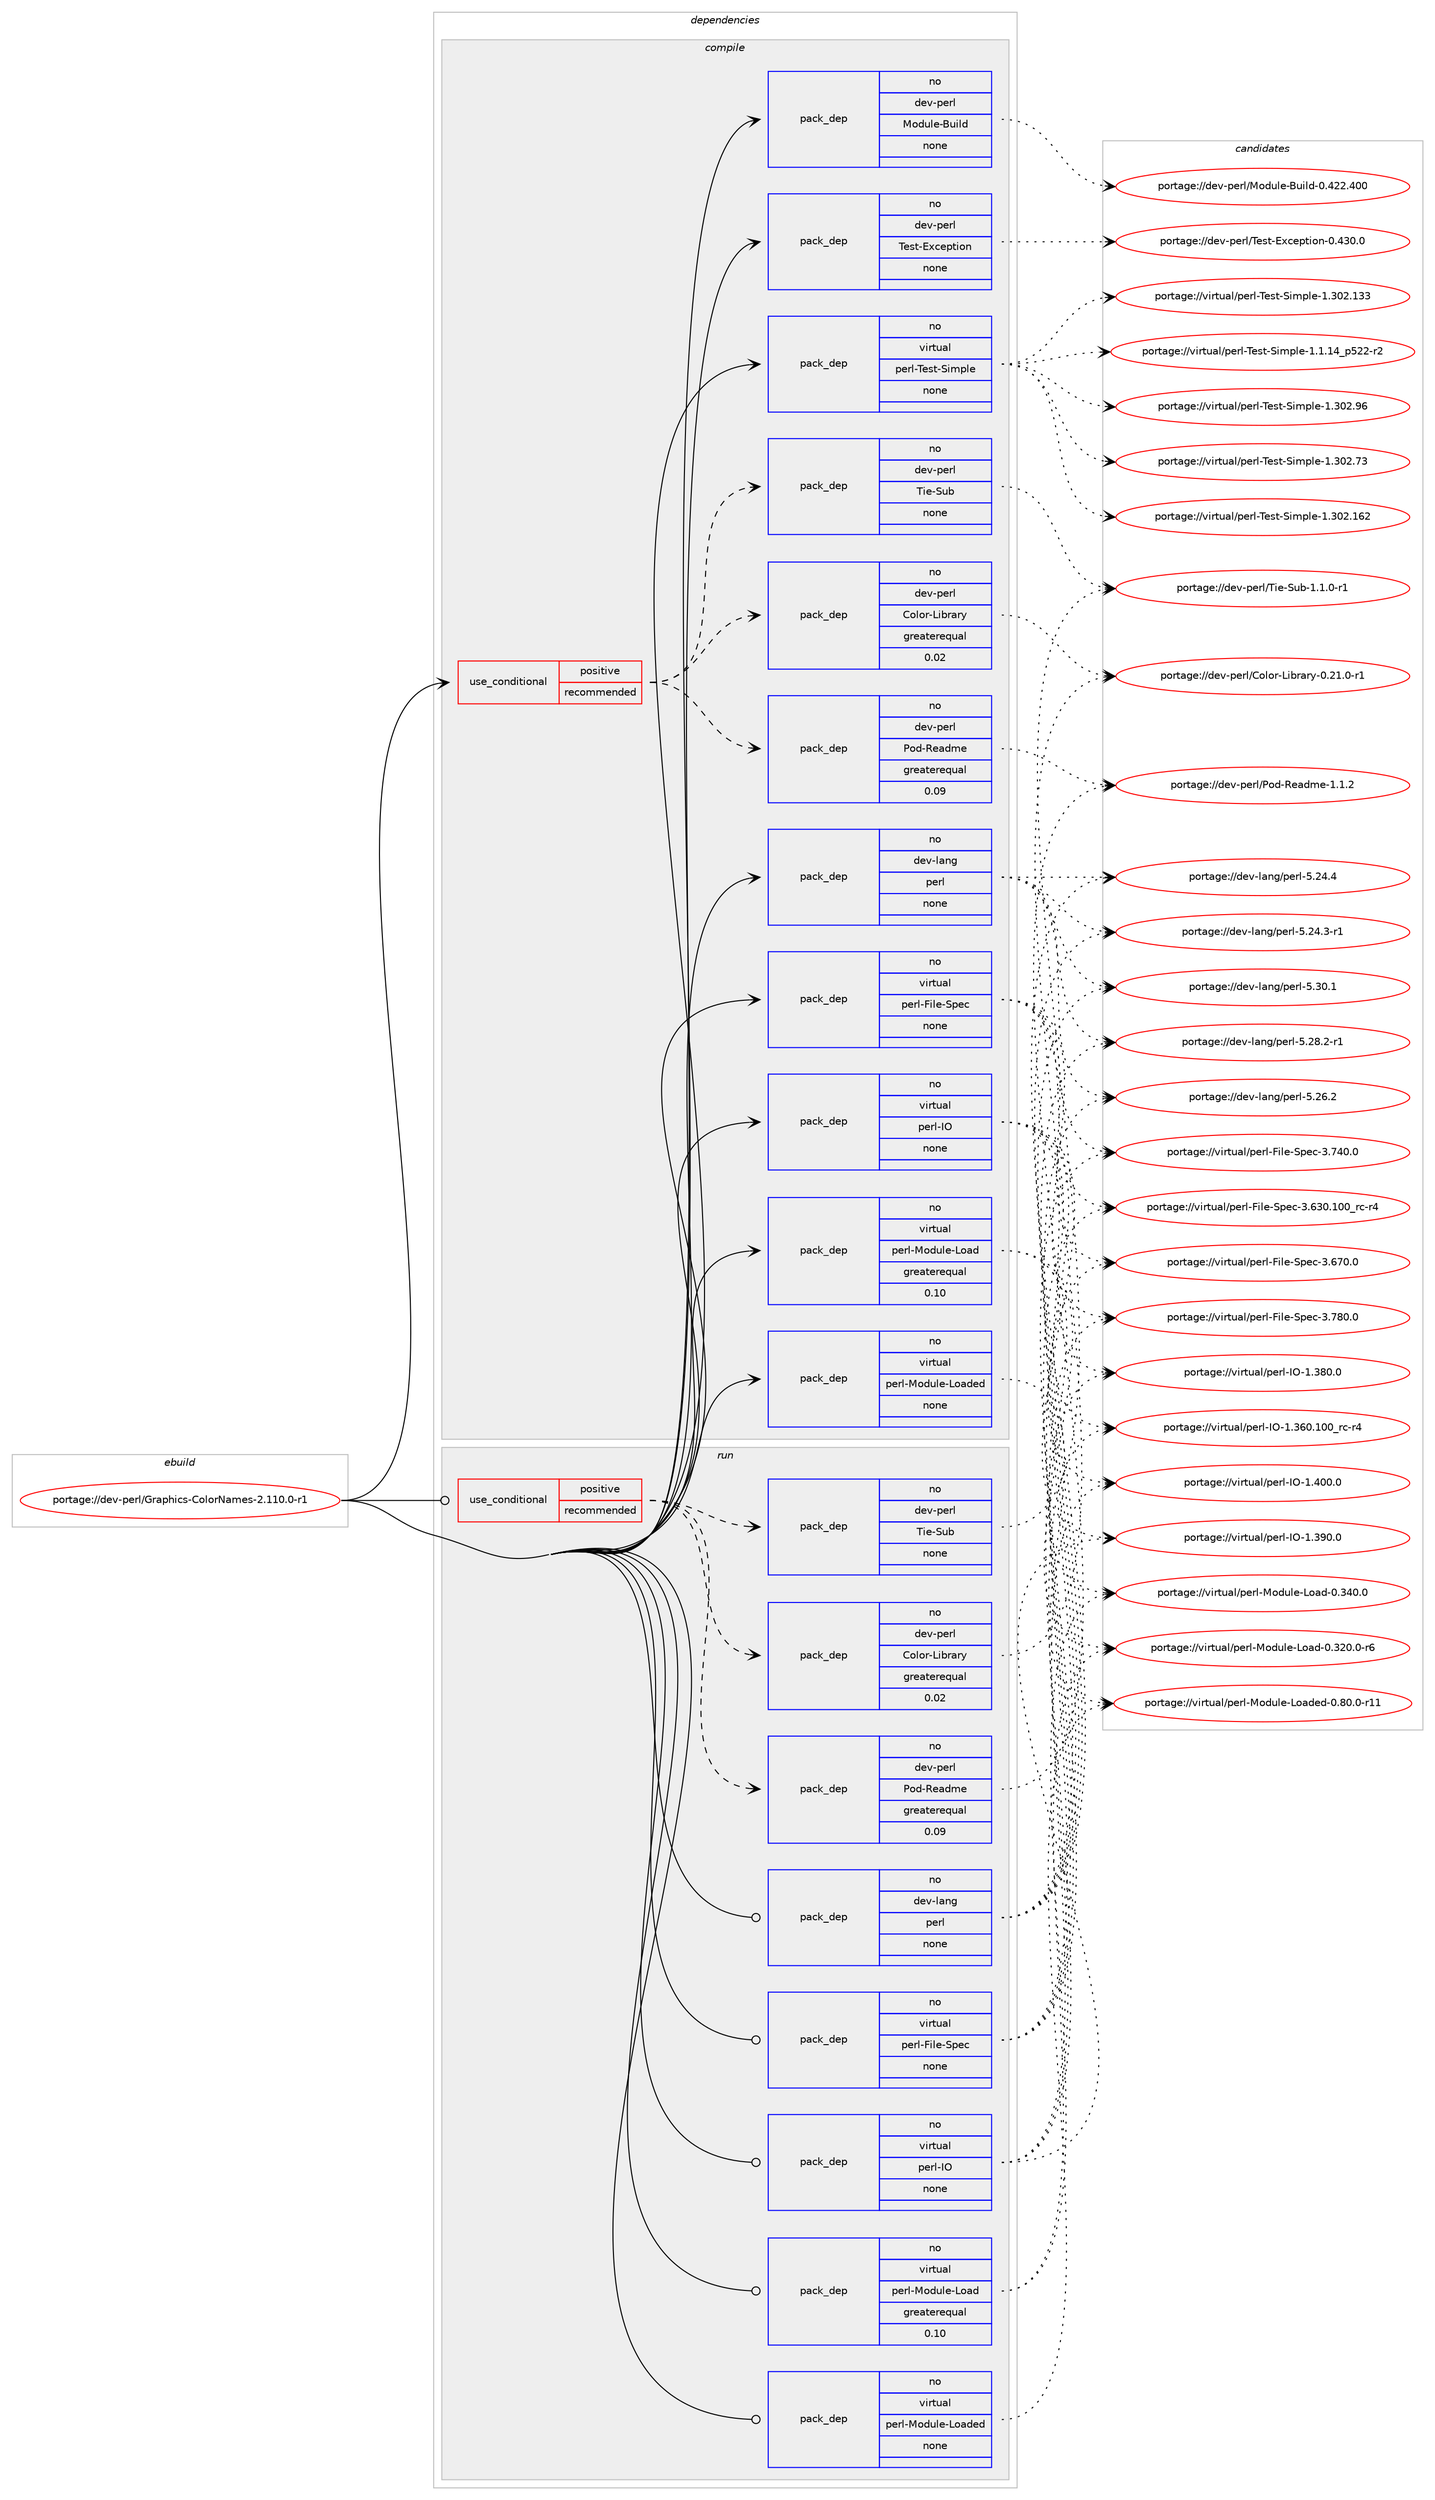 digraph prolog {

# *************
# Graph options
# *************

newrank=true;
concentrate=true;
compound=true;
graph [rankdir=LR,fontname=Helvetica,fontsize=10,ranksep=1.5];#, ranksep=2.5, nodesep=0.2];
edge  [arrowhead=vee];
node  [fontname=Helvetica,fontsize=10];

# **********
# The ebuild
# **********

subgraph cluster_leftcol {
color=gray;
rank=same;
label=<<i>ebuild</i>>;
id [label="portage://dev-perl/Graphics-ColorNames-2.110.0-r1", color=red, width=4, href="../dev-perl/Graphics-ColorNames-2.110.0-r1.svg"];
}

# ****************
# The dependencies
# ****************

subgraph cluster_midcol {
color=gray;
label=<<i>dependencies</i>>;
subgraph cluster_compile {
fillcolor="#eeeeee";
style=filled;
label=<<i>compile</i>>;
subgraph cond122185 {
dependency493005 [label=<<TABLE BORDER="0" CELLBORDER="1" CELLSPACING="0" CELLPADDING="4"><TR><TD ROWSPAN="3" CELLPADDING="10">use_conditional</TD></TR><TR><TD>positive</TD></TR><TR><TD>recommended</TD></TR></TABLE>>, shape=none, color=red];
subgraph pack365734 {
dependency493006 [label=<<TABLE BORDER="0" CELLBORDER="1" CELLSPACING="0" CELLPADDING="4" WIDTH="220"><TR><TD ROWSPAN="6" CELLPADDING="30">pack_dep</TD></TR><TR><TD WIDTH="110">no</TD></TR><TR><TD>dev-perl</TD></TR><TR><TD>Color-Library</TD></TR><TR><TD>greaterequal</TD></TR><TR><TD>0.02</TD></TR></TABLE>>, shape=none, color=blue];
}
dependency493005:e -> dependency493006:w [weight=20,style="dashed",arrowhead="vee"];
subgraph pack365735 {
dependency493007 [label=<<TABLE BORDER="0" CELLBORDER="1" CELLSPACING="0" CELLPADDING="4" WIDTH="220"><TR><TD ROWSPAN="6" CELLPADDING="30">pack_dep</TD></TR><TR><TD WIDTH="110">no</TD></TR><TR><TD>dev-perl</TD></TR><TR><TD>Tie-Sub</TD></TR><TR><TD>none</TD></TR><TR><TD></TD></TR></TABLE>>, shape=none, color=blue];
}
dependency493005:e -> dependency493007:w [weight=20,style="dashed",arrowhead="vee"];
subgraph pack365736 {
dependency493008 [label=<<TABLE BORDER="0" CELLBORDER="1" CELLSPACING="0" CELLPADDING="4" WIDTH="220"><TR><TD ROWSPAN="6" CELLPADDING="30">pack_dep</TD></TR><TR><TD WIDTH="110">no</TD></TR><TR><TD>dev-perl</TD></TR><TR><TD>Pod-Readme</TD></TR><TR><TD>greaterequal</TD></TR><TR><TD>0.09</TD></TR></TABLE>>, shape=none, color=blue];
}
dependency493005:e -> dependency493008:w [weight=20,style="dashed",arrowhead="vee"];
}
id:e -> dependency493005:w [weight=20,style="solid",arrowhead="vee"];
subgraph pack365737 {
dependency493009 [label=<<TABLE BORDER="0" CELLBORDER="1" CELLSPACING="0" CELLPADDING="4" WIDTH="220"><TR><TD ROWSPAN="6" CELLPADDING="30">pack_dep</TD></TR><TR><TD WIDTH="110">no</TD></TR><TR><TD>dev-lang</TD></TR><TR><TD>perl</TD></TR><TR><TD>none</TD></TR><TR><TD></TD></TR></TABLE>>, shape=none, color=blue];
}
id:e -> dependency493009:w [weight=20,style="solid",arrowhead="vee"];
subgraph pack365738 {
dependency493010 [label=<<TABLE BORDER="0" CELLBORDER="1" CELLSPACING="0" CELLPADDING="4" WIDTH="220"><TR><TD ROWSPAN="6" CELLPADDING="30">pack_dep</TD></TR><TR><TD WIDTH="110">no</TD></TR><TR><TD>dev-perl</TD></TR><TR><TD>Module-Build</TD></TR><TR><TD>none</TD></TR><TR><TD></TD></TR></TABLE>>, shape=none, color=blue];
}
id:e -> dependency493010:w [weight=20,style="solid",arrowhead="vee"];
subgraph pack365739 {
dependency493011 [label=<<TABLE BORDER="0" CELLBORDER="1" CELLSPACING="0" CELLPADDING="4" WIDTH="220"><TR><TD ROWSPAN="6" CELLPADDING="30">pack_dep</TD></TR><TR><TD WIDTH="110">no</TD></TR><TR><TD>dev-perl</TD></TR><TR><TD>Test-Exception</TD></TR><TR><TD>none</TD></TR><TR><TD></TD></TR></TABLE>>, shape=none, color=blue];
}
id:e -> dependency493011:w [weight=20,style="solid",arrowhead="vee"];
subgraph pack365740 {
dependency493012 [label=<<TABLE BORDER="0" CELLBORDER="1" CELLSPACING="0" CELLPADDING="4" WIDTH="220"><TR><TD ROWSPAN="6" CELLPADDING="30">pack_dep</TD></TR><TR><TD WIDTH="110">no</TD></TR><TR><TD>virtual</TD></TR><TR><TD>perl-File-Spec</TD></TR><TR><TD>none</TD></TR><TR><TD></TD></TR></TABLE>>, shape=none, color=blue];
}
id:e -> dependency493012:w [weight=20,style="solid",arrowhead="vee"];
subgraph pack365741 {
dependency493013 [label=<<TABLE BORDER="0" CELLBORDER="1" CELLSPACING="0" CELLPADDING="4" WIDTH="220"><TR><TD ROWSPAN="6" CELLPADDING="30">pack_dep</TD></TR><TR><TD WIDTH="110">no</TD></TR><TR><TD>virtual</TD></TR><TR><TD>perl-IO</TD></TR><TR><TD>none</TD></TR><TR><TD></TD></TR></TABLE>>, shape=none, color=blue];
}
id:e -> dependency493013:w [weight=20,style="solid",arrowhead="vee"];
subgraph pack365742 {
dependency493014 [label=<<TABLE BORDER="0" CELLBORDER="1" CELLSPACING="0" CELLPADDING="4" WIDTH="220"><TR><TD ROWSPAN="6" CELLPADDING="30">pack_dep</TD></TR><TR><TD WIDTH="110">no</TD></TR><TR><TD>virtual</TD></TR><TR><TD>perl-Module-Load</TD></TR><TR><TD>greaterequal</TD></TR><TR><TD>0.10</TD></TR></TABLE>>, shape=none, color=blue];
}
id:e -> dependency493014:w [weight=20,style="solid",arrowhead="vee"];
subgraph pack365743 {
dependency493015 [label=<<TABLE BORDER="0" CELLBORDER="1" CELLSPACING="0" CELLPADDING="4" WIDTH="220"><TR><TD ROWSPAN="6" CELLPADDING="30">pack_dep</TD></TR><TR><TD WIDTH="110">no</TD></TR><TR><TD>virtual</TD></TR><TR><TD>perl-Module-Loaded</TD></TR><TR><TD>none</TD></TR><TR><TD></TD></TR></TABLE>>, shape=none, color=blue];
}
id:e -> dependency493015:w [weight=20,style="solid",arrowhead="vee"];
subgraph pack365744 {
dependency493016 [label=<<TABLE BORDER="0" CELLBORDER="1" CELLSPACING="0" CELLPADDING="4" WIDTH="220"><TR><TD ROWSPAN="6" CELLPADDING="30">pack_dep</TD></TR><TR><TD WIDTH="110">no</TD></TR><TR><TD>virtual</TD></TR><TR><TD>perl-Test-Simple</TD></TR><TR><TD>none</TD></TR><TR><TD></TD></TR></TABLE>>, shape=none, color=blue];
}
id:e -> dependency493016:w [weight=20,style="solid",arrowhead="vee"];
}
subgraph cluster_compileandrun {
fillcolor="#eeeeee";
style=filled;
label=<<i>compile and run</i>>;
}
subgraph cluster_run {
fillcolor="#eeeeee";
style=filled;
label=<<i>run</i>>;
subgraph cond122186 {
dependency493017 [label=<<TABLE BORDER="0" CELLBORDER="1" CELLSPACING="0" CELLPADDING="4"><TR><TD ROWSPAN="3" CELLPADDING="10">use_conditional</TD></TR><TR><TD>positive</TD></TR><TR><TD>recommended</TD></TR></TABLE>>, shape=none, color=red];
subgraph pack365745 {
dependency493018 [label=<<TABLE BORDER="0" CELLBORDER="1" CELLSPACING="0" CELLPADDING="4" WIDTH="220"><TR><TD ROWSPAN="6" CELLPADDING="30">pack_dep</TD></TR><TR><TD WIDTH="110">no</TD></TR><TR><TD>dev-perl</TD></TR><TR><TD>Color-Library</TD></TR><TR><TD>greaterequal</TD></TR><TR><TD>0.02</TD></TR></TABLE>>, shape=none, color=blue];
}
dependency493017:e -> dependency493018:w [weight=20,style="dashed",arrowhead="vee"];
subgraph pack365746 {
dependency493019 [label=<<TABLE BORDER="0" CELLBORDER="1" CELLSPACING="0" CELLPADDING="4" WIDTH="220"><TR><TD ROWSPAN="6" CELLPADDING="30">pack_dep</TD></TR><TR><TD WIDTH="110">no</TD></TR><TR><TD>dev-perl</TD></TR><TR><TD>Tie-Sub</TD></TR><TR><TD>none</TD></TR><TR><TD></TD></TR></TABLE>>, shape=none, color=blue];
}
dependency493017:e -> dependency493019:w [weight=20,style="dashed",arrowhead="vee"];
subgraph pack365747 {
dependency493020 [label=<<TABLE BORDER="0" CELLBORDER="1" CELLSPACING="0" CELLPADDING="4" WIDTH="220"><TR><TD ROWSPAN="6" CELLPADDING="30">pack_dep</TD></TR><TR><TD WIDTH="110">no</TD></TR><TR><TD>dev-perl</TD></TR><TR><TD>Pod-Readme</TD></TR><TR><TD>greaterequal</TD></TR><TR><TD>0.09</TD></TR></TABLE>>, shape=none, color=blue];
}
dependency493017:e -> dependency493020:w [weight=20,style="dashed",arrowhead="vee"];
}
id:e -> dependency493017:w [weight=20,style="solid",arrowhead="odot"];
subgraph pack365748 {
dependency493021 [label=<<TABLE BORDER="0" CELLBORDER="1" CELLSPACING="0" CELLPADDING="4" WIDTH="220"><TR><TD ROWSPAN="6" CELLPADDING="30">pack_dep</TD></TR><TR><TD WIDTH="110">no</TD></TR><TR><TD>dev-lang</TD></TR><TR><TD>perl</TD></TR><TR><TD>none</TD></TR><TR><TD></TD></TR></TABLE>>, shape=none, color=blue];
}
id:e -> dependency493021:w [weight=20,style="solid",arrowhead="odot"];
subgraph pack365749 {
dependency493022 [label=<<TABLE BORDER="0" CELLBORDER="1" CELLSPACING="0" CELLPADDING="4" WIDTH="220"><TR><TD ROWSPAN="6" CELLPADDING="30">pack_dep</TD></TR><TR><TD WIDTH="110">no</TD></TR><TR><TD>virtual</TD></TR><TR><TD>perl-File-Spec</TD></TR><TR><TD>none</TD></TR><TR><TD></TD></TR></TABLE>>, shape=none, color=blue];
}
id:e -> dependency493022:w [weight=20,style="solid",arrowhead="odot"];
subgraph pack365750 {
dependency493023 [label=<<TABLE BORDER="0" CELLBORDER="1" CELLSPACING="0" CELLPADDING="4" WIDTH="220"><TR><TD ROWSPAN="6" CELLPADDING="30">pack_dep</TD></TR><TR><TD WIDTH="110">no</TD></TR><TR><TD>virtual</TD></TR><TR><TD>perl-IO</TD></TR><TR><TD>none</TD></TR><TR><TD></TD></TR></TABLE>>, shape=none, color=blue];
}
id:e -> dependency493023:w [weight=20,style="solid",arrowhead="odot"];
subgraph pack365751 {
dependency493024 [label=<<TABLE BORDER="0" CELLBORDER="1" CELLSPACING="0" CELLPADDING="4" WIDTH="220"><TR><TD ROWSPAN="6" CELLPADDING="30">pack_dep</TD></TR><TR><TD WIDTH="110">no</TD></TR><TR><TD>virtual</TD></TR><TR><TD>perl-Module-Load</TD></TR><TR><TD>greaterequal</TD></TR><TR><TD>0.10</TD></TR></TABLE>>, shape=none, color=blue];
}
id:e -> dependency493024:w [weight=20,style="solid",arrowhead="odot"];
subgraph pack365752 {
dependency493025 [label=<<TABLE BORDER="0" CELLBORDER="1" CELLSPACING="0" CELLPADDING="4" WIDTH="220"><TR><TD ROWSPAN="6" CELLPADDING="30">pack_dep</TD></TR><TR><TD WIDTH="110">no</TD></TR><TR><TD>virtual</TD></TR><TR><TD>perl-Module-Loaded</TD></TR><TR><TD>none</TD></TR><TR><TD></TD></TR></TABLE>>, shape=none, color=blue];
}
id:e -> dependency493025:w [weight=20,style="solid",arrowhead="odot"];
}
}

# **************
# The candidates
# **************

subgraph cluster_choices {
rank=same;
color=gray;
label=<<i>candidates</i>>;

subgraph choice365734 {
color=black;
nodesep=1;
choice10010111845112101114108476711110811111445761059811497114121454846504946484511449 [label="portage://dev-perl/Color-Library-0.21.0-r1", color=red, width=4,href="../dev-perl/Color-Library-0.21.0-r1.svg"];
dependency493006:e -> choice10010111845112101114108476711110811111445761059811497114121454846504946484511449:w [style=dotted,weight="100"];
}
subgraph choice365735 {
color=black;
nodesep=1;
choice1001011184511210111410847841051014583117984549464946484511449 [label="portage://dev-perl/Tie-Sub-1.1.0-r1", color=red, width=4,href="../dev-perl/Tie-Sub-1.1.0-r1.svg"];
dependency493007:e -> choice1001011184511210111410847841051014583117984549464946484511449:w [style=dotted,weight="100"];
}
subgraph choice365736 {
color=black;
nodesep=1;
choice100101118451121011141084780111100458210197100109101454946494650 [label="portage://dev-perl/Pod-Readme-1.1.2", color=red, width=4,href="../dev-perl/Pod-Readme-1.1.2.svg"];
dependency493008:e -> choice100101118451121011141084780111100458210197100109101454946494650:w [style=dotted,weight="100"];
}
subgraph choice365737 {
color=black;
nodesep=1;
choice10010111845108971101034711210111410845534651484649 [label="portage://dev-lang/perl-5.30.1", color=red, width=4,href="../dev-lang/perl-5.30.1.svg"];
choice100101118451089711010347112101114108455346505646504511449 [label="portage://dev-lang/perl-5.28.2-r1", color=red, width=4,href="../dev-lang/perl-5.28.2-r1.svg"];
choice10010111845108971101034711210111410845534650544650 [label="portage://dev-lang/perl-5.26.2", color=red, width=4,href="../dev-lang/perl-5.26.2.svg"];
choice10010111845108971101034711210111410845534650524652 [label="portage://dev-lang/perl-5.24.4", color=red, width=4,href="../dev-lang/perl-5.24.4.svg"];
choice100101118451089711010347112101114108455346505246514511449 [label="portage://dev-lang/perl-5.24.3-r1", color=red, width=4,href="../dev-lang/perl-5.24.3-r1.svg"];
dependency493009:e -> choice10010111845108971101034711210111410845534651484649:w [style=dotted,weight="100"];
dependency493009:e -> choice100101118451089711010347112101114108455346505646504511449:w [style=dotted,weight="100"];
dependency493009:e -> choice10010111845108971101034711210111410845534650544650:w [style=dotted,weight="100"];
dependency493009:e -> choice10010111845108971101034711210111410845534650524652:w [style=dotted,weight="100"];
dependency493009:e -> choice100101118451089711010347112101114108455346505246514511449:w [style=dotted,weight="100"];
}
subgraph choice365738 {
color=black;
nodesep=1;
choice100101118451121011141084777111100117108101456611710510810045484652505046524848 [label="portage://dev-perl/Module-Build-0.422.400", color=red, width=4,href="../dev-perl/Module-Build-0.422.400.svg"];
dependency493010:e -> choice100101118451121011141084777111100117108101456611710510810045484652505046524848:w [style=dotted,weight="100"];
}
subgraph choice365739 {
color=black;
nodesep=1;
choice1001011184511210111410847841011151164569120991011121161051111104548465251484648 [label="portage://dev-perl/Test-Exception-0.430.0", color=red, width=4,href="../dev-perl/Test-Exception-0.430.0.svg"];
dependency493011:e -> choice1001011184511210111410847841011151164569120991011121161051111104548465251484648:w [style=dotted,weight="100"];
}
subgraph choice365740 {
color=black;
nodesep=1;
choice118105114116117971084711210111410845701051081014583112101994551465556484648 [label="portage://virtual/perl-File-Spec-3.780.0", color=red, width=4,href="../virtual/perl-File-Spec-3.780.0.svg"];
choice118105114116117971084711210111410845701051081014583112101994551465552484648 [label="portage://virtual/perl-File-Spec-3.740.0", color=red, width=4,href="../virtual/perl-File-Spec-3.740.0.svg"];
choice118105114116117971084711210111410845701051081014583112101994551465455484648 [label="portage://virtual/perl-File-Spec-3.670.0", color=red, width=4,href="../virtual/perl-File-Spec-3.670.0.svg"];
choice118105114116117971084711210111410845701051081014583112101994551465451484649484895114994511452 [label="portage://virtual/perl-File-Spec-3.630.100_rc-r4", color=red, width=4,href="../virtual/perl-File-Spec-3.630.100_rc-r4.svg"];
dependency493012:e -> choice118105114116117971084711210111410845701051081014583112101994551465556484648:w [style=dotted,weight="100"];
dependency493012:e -> choice118105114116117971084711210111410845701051081014583112101994551465552484648:w [style=dotted,weight="100"];
dependency493012:e -> choice118105114116117971084711210111410845701051081014583112101994551465455484648:w [style=dotted,weight="100"];
dependency493012:e -> choice118105114116117971084711210111410845701051081014583112101994551465451484649484895114994511452:w [style=dotted,weight="100"];
}
subgraph choice365741 {
color=black;
nodesep=1;
choice11810511411611797108471121011141084573794549465248484648 [label="portage://virtual/perl-IO-1.400.0", color=red, width=4,href="../virtual/perl-IO-1.400.0.svg"];
choice11810511411611797108471121011141084573794549465157484648 [label="portage://virtual/perl-IO-1.390.0", color=red, width=4,href="../virtual/perl-IO-1.390.0.svg"];
choice11810511411611797108471121011141084573794549465156484648 [label="portage://virtual/perl-IO-1.380.0", color=red, width=4,href="../virtual/perl-IO-1.380.0.svg"];
choice11810511411611797108471121011141084573794549465154484649484895114994511452 [label="portage://virtual/perl-IO-1.360.100_rc-r4", color=red, width=4,href="../virtual/perl-IO-1.360.100_rc-r4.svg"];
dependency493013:e -> choice11810511411611797108471121011141084573794549465248484648:w [style=dotted,weight="100"];
dependency493013:e -> choice11810511411611797108471121011141084573794549465157484648:w [style=dotted,weight="100"];
dependency493013:e -> choice11810511411611797108471121011141084573794549465156484648:w [style=dotted,weight="100"];
dependency493013:e -> choice11810511411611797108471121011141084573794549465154484649484895114994511452:w [style=dotted,weight="100"];
}
subgraph choice365742 {
color=black;
nodesep=1;
choice118105114116117971084711210111410845771111001171081014576111971004548465152484648 [label="portage://virtual/perl-Module-Load-0.340.0", color=red, width=4,href="../virtual/perl-Module-Load-0.340.0.svg"];
choice1181051141161179710847112101114108457711110011710810145761119710045484651504846484511454 [label="portage://virtual/perl-Module-Load-0.320.0-r6", color=red, width=4,href="../virtual/perl-Module-Load-0.320.0-r6.svg"];
dependency493014:e -> choice118105114116117971084711210111410845771111001171081014576111971004548465152484648:w [style=dotted,weight="100"];
dependency493014:e -> choice1181051141161179710847112101114108457711110011710810145761119710045484651504846484511454:w [style=dotted,weight="100"];
}
subgraph choice365743 {
color=black;
nodesep=1;
choice1181051141161179710847112101114108457711110011710810145761119710010110045484656484648451144949 [label="portage://virtual/perl-Module-Loaded-0.80.0-r11", color=red, width=4,href="../virtual/perl-Module-Loaded-0.80.0-r11.svg"];
dependency493015:e -> choice1181051141161179710847112101114108457711110011710810145761119710010110045484656484648451144949:w [style=dotted,weight="100"];
}
subgraph choice365744 {
color=black;
nodesep=1;
choice118105114116117971084711210111410845841011151164583105109112108101454946514850465754 [label="portage://virtual/perl-Test-Simple-1.302.96", color=red, width=4,href="../virtual/perl-Test-Simple-1.302.96.svg"];
choice118105114116117971084711210111410845841011151164583105109112108101454946514850465551 [label="portage://virtual/perl-Test-Simple-1.302.73", color=red, width=4,href="../virtual/perl-Test-Simple-1.302.73.svg"];
choice11810511411611797108471121011141084584101115116458310510911210810145494651485046495450 [label="portage://virtual/perl-Test-Simple-1.302.162", color=red, width=4,href="../virtual/perl-Test-Simple-1.302.162.svg"];
choice11810511411611797108471121011141084584101115116458310510911210810145494651485046495151 [label="portage://virtual/perl-Test-Simple-1.302.133", color=red, width=4,href="../virtual/perl-Test-Simple-1.302.133.svg"];
choice11810511411611797108471121011141084584101115116458310510911210810145494649464952951125350504511450 [label="portage://virtual/perl-Test-Simple-1.1.14_p522-r2", color=red, width=4,href="../virtual/perl-Test-Simple-1.1.14_p522-r2.svg"];
dependency493016:e -> choice118105114116117971084711210111410845841011151164583105109112108101454946514850465754:w [style=dotted,weight="100"];
dependency493016:e -> choice118105114116117971084711210111410845841011151164583105109112108101454946514850465551:w [style=dotted,weight="100"];
dependency493016:e -> choice11810511411611797108471121011141084584101115116458310510911210810145494651485046495450:w [style=dotted,weight="100"];
dependency493016:e -> choice11810511411611797108471121011141084584101115116458310510911210810145494651485046495151:w [style=dotted,weight="100"];
dependency493016:e -> choice11810511411611797108471121011141084584101115116458310510911210810145494649464952951125350504511450:w [style=dotted,weight="100"];
}
subgraph choice365745 {
color=black;
nodesep=1;
choice10010111845112101114108476711110811111445761059811497114121454846504946484511449 [label="portage://dev-perl/Color-Library-0.21.0-r1", color=red, width=4,href="../dev-perl/Color-Library-0.21.0-r1.svg"];
dependency493018:e -> choice10010111845112101114108476711110811111445761059811497114121454846504946484511449:w [style=dotted,weight="100"];
}
subgraph choice365746 {
color=black;
nodesep=1;
choice1001011184511210111410847841051014583117984549464946484511449 [label="portage://dev-perl/Tie-Sub-1.1.0-r1", color=red, width=4,href="../dev-perl/Tie-Sub-1.1.0-r1.svg"];
dependency493019:e -> choice1001011184511210111410847841051014583117984549464946484511449:w [style=dotted,weight="100"];
}
subgraph choice365747 {
color=black;
nodesep=1;
choice100101118451121011141084780111100458210197100109101454946494650 [label="portage://dev-perl/Pod-Readme-1.1.2", color=red, width=4,href="../dev-perl/Pod-Readme-1.1.2.svg"];
dependency493020:e -> choice100101118451121011141084780111100458210197100109101454946494650:w [style=dotted,weight="100"];
}
subgraph choice365748 {
color=black;
nodesep=1;
choice10010111845108971101034711210111410845534651484649 [label="portage://dev-lang/perl-5.30.1", color=red, width=4,href="../dev-lang/perl-5.30.1.svg"];
choice100101118451089711010347112101114108455346505646504511449 [label="portage://dev-lang/perl-5.28.2-r1", color=red, width=4,href="../dev-lang/perl-5.28.2-r1.svg"];
choice10010111845108971101034711210111410845534650544650 [label="portage://dev-lang/perl-5.26.2", color=red, width=4,href="../dev-lang/perl-5.26.2.svg"];
choice10010111845108971101034711210111410845534650524652 [label="portage://dev-lang/perl-5.24.4", color=red, width=4,href="../dev-lang/perl-5.24.4.svg"];
choice100101118451089711010347112101114108455346505246514511449 [label="portage://dev-lang/perl-5.24.3-r1", color=red, width=4,href="../dev-lang/perl-5.24.3-r1.svg"];
dependency493021:e -> choice10010111845108971101034711210111410845534651484649:w [style=dotted,weight="100"];
dependency493021:e -> choice100101118451089711010347112101114108455346505646504511449:w [style=dotted,weight="100"];
dependency493021:e -> choice10010111845108971101034711210111410845534650544650:w [style=dotted,weight="100"];
dependency493021:e -> choice10010111845108971101034711210111410845534650524652:w [style=dotted,weight="100"];
dependency493021:e -> choice100101118451089711010347112101114108455346505246514511449:w [style=dotted,weight="100"];
}
subgraph choice365749 {
color=black;
nodesep=1;
choice118105114116117971084711210111410845701051081014583112101994551465556484648 [label="portage://virtual/perl-File-Spec-3.780.0", color=red, width=4,href="../virtual/perl-File-Spec-3.780.0.svg"];
choice118105114116117971084711210111410845701051081014583112101994551465552484648 [label="portage://virtual/perl-File-Spec-3.740.0", color=red, width=4,href="../virtual/perl-File-Spec-3.740.0.svg"];
choice118105114116117971084711210111410845701051081014583112101994551465455484648 [label="portage://virtual/perl-File-Spec-3.670.0", color=red, width=4,href="../virtual/perl-File-Spec-3.670.0.svg"];
choice118105114116117971084711210111410845701051081014583112101994551465451484649484895114994511452 [label="portage://virtual/perl-File-Spec-3.630.100_rc-r4", color=red, width=4,href="../virtual/perl-File-Spec-3.630.100_rc-r4.svg"];
dependency493022:e -> choice118105114116117971084711210111410845701051081014583112101994551465556484648:w [style=dotted,weight="100"];
dependency493022:e -> choice118105114116117971084711210111410845701051081014583112101994551465552484648:w [style=dotted,weight="100"];
dependency493022:e -> choice118105114116117971084711210111410845701051081014583112101994551465455484648:w [style=dotted,weight="100"];
dependency493022:e -> choice118105114116117971084711210111410845701051081014583112101994551465451484649484895114994511452:w [style=dotted,weight="100"];
}
subgraph choice365750 {
color=black;
nodesep=1;
choice11810511411611797108471121011141084573794549465248484648 [label="portage://virtual/perl-IO-1.400.0", color=red, width=4,href="../virtual/perl-IO-1.400.0.svg"];
choice11810511411611797108471121011141084573794549465157484648 [label="portage://virtual/perl-IO-1.390.0", color=red, width=4,href="../virtual/perl-IO-1.390.0.svg"];
choice11810511411611797108471121011141084573794549465156484648 [label="portage://virtual/perl-IO-1.380.0", color=red, width=4,href="../virtual/perl-IO-1.380.0.svg"];
choice11810511411611797108471121011141084573794549465154484649484895114994511452 [label="portage://virtual/perl-IO-1.360.100_rc-r4", color=red, width=4,href="../virtual/perl-IO-1.360.100_rc-r4.svg"];
dependency493023:e -> choice11810511411611797108471121011141084573794549465248484648:w [style=dotted,weight="100"];
dependency493023:e -> choice11810511411611797108471121011141084573794549465157484648:w [style=dotted,weight="100"];
dependency493023:e -> choice11810511411611797108471121011141084573794549465156484648:w [style=dotted,weight="100"];
dependency493023:e -> choice11810511411611797108471121011141084573794549465154484649484895114994511452:w [style=dotted,weight="100"];
}
subgraph choice365751 {
color=black;
nodesep=1;
choice118105114116117971084711210111410845771111001171081014576111971004548465152484648 [label="portage://virtual/perl-Module-Load-0.340.0", color=red, width=4,href="../virtual/perl-Module-Load-0.340.0.svg"];
choice1181051141161179710847112101114108457711110011710810145761119710045484651504846484511454 [label="portage://virtual/perl-Module-Load-0.320.0-r6", color=red, width=4,href="../virtual/perl-Module-Load-0.320.0-r6.svg"];
dependency493024:e -> choice118105114116117971084711210111410845771111001171081014576111971004548465152484648:w [style=dotted,weight="100"];
dependency493024:e -> choice1181051141161179710847112101114108457711110011710810145761119710045484651504846484511454:w [style=dotted,weight="100"];
}
subgraph choice365752 {
color=black;
nodesep=1;
choice1181051141161179710847112101114108457711110011710810145761119710010110045484656484648451144949 [label="portage://virtual/perl-Module-Loaded-0.80.0-r11", color=red, width=4,href="../virtual/perl-Module-Loaded-0.80.0-r11.svg"];
dependency493025:e -> choice1181051141161179710847112101114108457711110011710810145761119710010110045484656484648451144949:w [style=dotted,weight="100"];
}
}

}
